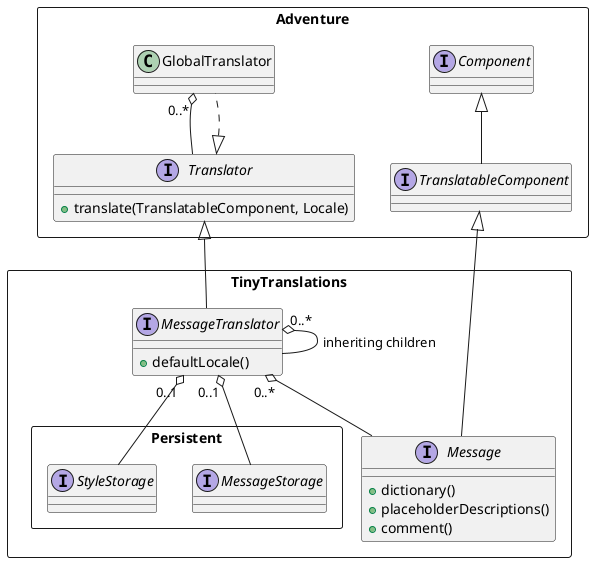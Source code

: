 @startuml

package Adventure <<rectangle>> {
class GlobalTranslator implements Translator
interface Translator {
+ translate(TranslatableComponent, Locale)
}
interface Component
interface TranslatableComponent extends Component
}
package TinyTranslations <<rectangle>> {
interface MessageTranslator extends Adventure.Translator {
+ defaultLocale()
}
interface Message extends Adventure.TranslatableComponent {
+ dictionary()
+ placeholderDescriptions()
+ comment()
}
package Persistent <<rectangle>> {
interface MessageStorage
interface StyleStorage
}
}

MessageTranslator "0..*" o-- MessageTranslator: inheriting children

GlobalTranslator "0..*" o-- Translator
MessageTranslator "0..*" o-- Message

MessageTranslator "0..1" o-- MessageStorage
MessageTranslator "0..1" o-- StyleStorage

@enduml